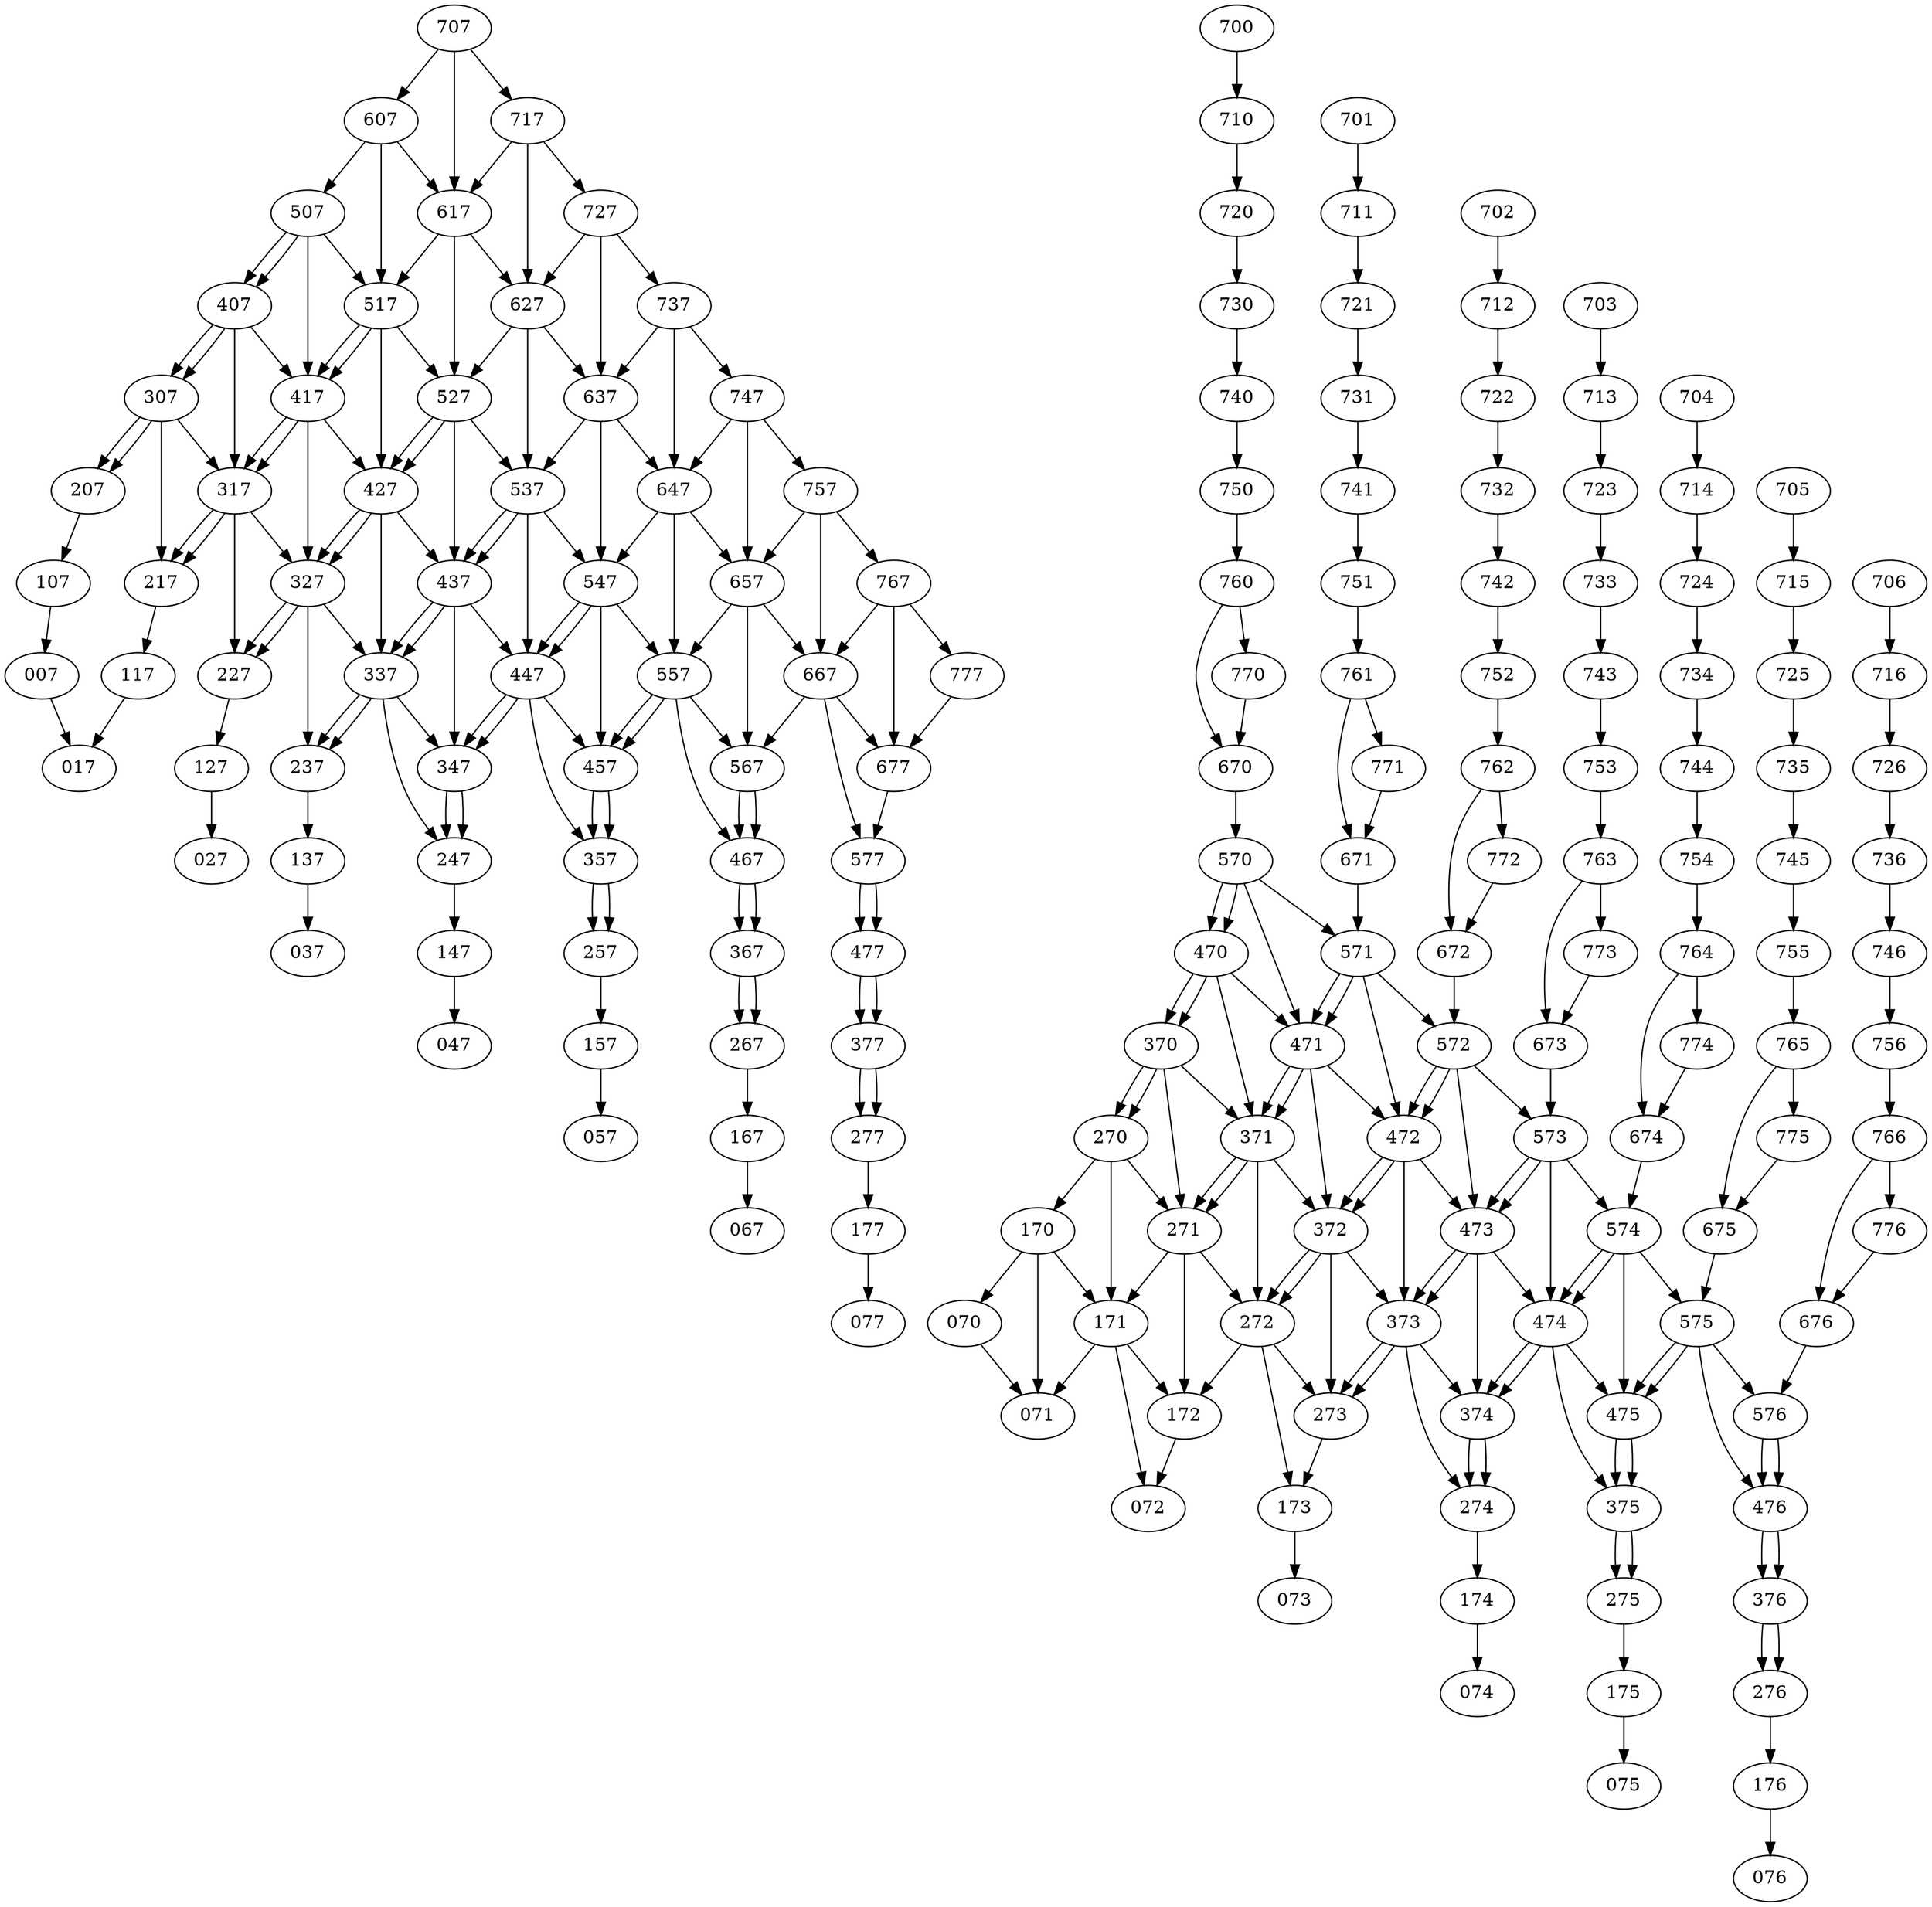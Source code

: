digraph G{

{node_1 [label="007"];
node_2 [label="017"];
node_3 [label="027"];
node_4 [label="037"];
node_5 [label="047"];
node_6 [label="057"];
node_7 [label="067"];
node_8 [label="070"];
node_9 [label="071"];
node_10 [label="072"];
node_11 [label="073"];
node_12 [label="074"];
node_13 [label="075"];
node_14 [label="076"];
node_15 [label="077"];
node_16 [label="107"];
node_17 [label="117"];
node_18 [label="127"];
node_19 [label="137"];
node_20 [label="147"];
node_21 [label="157"];
node_22 [label="167"];
node_23 [label="170"];
node_24 [label="171"];
node_25 [label="172"];
node_26 [label="173"];
node_27 [label="174"];
node_28 [label="175"];
node_29 [label="176"];
node_30 [label="177"];
node_31 [label="207"];
node_32 [label="217"];
node_33 [label="227"];
node_34 [label="237"];
node_35 [label="247"];
node_36 [label="257"];
node_37 [label="267"];
node_38 [label="270"];
node_39 [label="271"];
node_40 [label="272"];
node_41 [label="273"];
node_42 [label="274"];
node_43 [label="275"];
node_44 [label="276"];
node_45 [label="277"];
node_46 [label="307"];
node_47 [label="317"];
node_48 [label="327"];
node_49 [label="337"];
node_50 [label="347"];
node_51 [label="357"];
node_52 [label="367"];
node_53 [label="370"];
node_54 [label="371"];
node_55 [label="372"];
node_56 [label="373"];
node_57 [label="374"];
node_58 [label="375"];
node_59 [label="376"];
node_60 [label="377"];
node_61 [label="407"];
node_62 [label="417"];
node_63 [label="427"];
node_64 [label="437"];
node_65 [label="447"];
node_66 [label="457"];
node_67 [label="467"];
node_68 [label="470"];
node_69 [label="471"];
node_70 [label="472"];
node_71 [label="473"];
node_72 [label="474"];
node_73 [label="475"];
node_74 [label="476"];
node_75 [label="477"];
node_76 [label="507"];
node_77 [label="517"];
node_78 [label="527"];
node_79 [label="537"];
node_80 [label="547"];
node_81 [label="557"];
node_82 [label="567"];
node_83 [label="570"];
node_84 [label="571"];
node_85 [label="572"];
node_86 [label="573"];
node_87 [label="574"];
node_88 [label="575"];
node_89 [label="576"];
node_90 [label="577"];
node_91 [label="607"];
node_92 [label="617"];
node_93 [label="627"];
node_94 [label="637"];
node_95 [label="647"];
node_96 [label="657"];
node_97 [label="667"];
node_98 [label="670"];
node_99 [label="671"];
node_100 [label="672"];
node_101 [label="673"];
node_102 [label="674"];
node_103 [label="675"];
node_104 [label="676"];
node_105 [label="677"];
node_106 [label="700"];
node_107 [label="701"];
node_108 [label="702"];
node_109 [label="703"];
node_110 [label="704"];
node_111 [label="705"];
node_112 [label="706"];
node_113 [label="707"];
node_114 [label="710"];
node_115 [label="711"];
node_116 [label="712"];
node_117 [label="713"];
node_118 [label="714"];
node_119 [label="715"];
node_120 [label="716"];
node_121 [label="717"];
node_122 [label="720"];
node_123 [label="721"];
node_124 [label="722"];
node_125 [label="723"];
node_126 [label="724"];
node_127 [label="725"];
node_128 [label="726"];
node_129 [label="727"];
node_130 [label="730"];
node_131 [label="731"];
node_132 [label="732"];
node_133 [label="733"];
node_134 [label="734"];
node_135 [label="735"];
node_136 [label="736"];
node_137 [label="737"];
node_138 [label="740"];
node_139 [label="741"];
node_140 [label="742"];
node_141 [label="743"];
node_142 [label="744"];
node_143 [label="745"];
node_144 [label="746"];
node_145 [label="747"];
node_146 [label="750"];
node_147 [label="751"];
node_148 [label="752"];
node_149 [label="753"];
node_150 [label="754"];
node_151 [label="755"];
node_152 [label="756"];
node_153 [label="757"];
node_154 [label="760"];
node_155 [label="761"];
node_156 [label="762"];
node_157 [label="763"];
node_158 [label="764"];
node_159 [label="765"];
node_160 [label="766"];
node_161 [label="767"];
node_162 [label="770"];
node_163 [label="771"];
node_164 [label="772"];
node_165 [label="773"];
node_166 [label="774"];
node_167 [label="775"];
node_168 [label="776"];
node_169 [label="777"];
}
node_1->node_2[penwidth=1]
node_8->node_9[penwidth=1]
node_16->node_1[penwidth=1]
node_17->node_2[penwidth=1]
node_18->node_3[penwidth=1]
node_19->node_4[penwidth=1]
node_20->node_5[penwidth=1]
node_21->node_6[penwidth=1]
node_22->node_7[penwidth=1]
node_23->node_8[penwidth=1]
node_23->node_24[penwidth=1]
node_23->node_9[penwidth=1]
node_24->node_9[penwidth=1]
node_24->node_25[penwidth=1]
node_24->node_10[penwidth=1]
node_25->node_10[penwidth=1]
node_26->node_11[penwidth=1]
node_27->node_12[penwidth=1]
node_28->node_13[penwidth=1]
node_29->node_14[penwidth=1]
node_30->node_15[penwidth=1]
node_31->node_16[penwidth=1]
node_32->node_17[penwidth=1]
node_33->node_18[penwidth=1]
node_34->node_19[penwidth=1]
node_35->node_20[penwidth=1]
node_36->node_21[penwidth=1]
node_37->node_22[penwidth=1]
node_38->node_23[penwidth=1]
node_38->node_39[penwidth=1]
node_38->node_24[penwidth=1]
node_39->node_24[penwidth=1]
node_39->node_40[penwidth=1]
node_39->node_25[penwidth=1]
node_40->node_25[penwidth=1]
node_40->node_41[penwidth=1]
node_40->node_26[penwidth=1]
node_41->node_26[penwidth=1]
node_42->node_27[penwidth=1]
node_43->node_28[penwidth=1]
node_44->node_29[penwidth=1]
node_45->node_30[penwidth=1]
node_46->node_31[penwidth=1]
node_46->node_47[penwidth=1]
node_46->node_32[penwidth=1]
node_46->node_31[penwidth=1]
node_47->node_32[penwidth=1]
node_47->node_48[penwidth=1]
node_47->node_33[penwidth=1]
node_47->node_32[penwidth=1]
node_48->node_33[penwidth=1]
node_48->node_49[penwidth=1]
node_48->node_34[penwidth=1]
node_48->node_33[penwidth=1]
node_49->node_34[penwidth=1]
node_49->node_50[penwidth=1]
node_49->node_35[penwidth=1]
node_49->node_34[penwidth=1]
node_50->node_35[penwidth=1]
node_50->node_35[penwidth=1]
node_51->node_36[penwidth=1]
node_51->node_36[penwidth=1]
node_52->node_37[penwidth=1]
node_52->node_37[penwidth=1]
node_53->node_38[penwidth=1]
node_53->node_38[penwidth=1]
node_53->node_54[penwidth=1]
node_53->node_39[penwidth=1]
node_54->node_39[penwidth=1]
node_54->node_39[penwidth=1]
node_54->node_55[penwidth=1]
node_54->node_40[penwidth=1]
node_55->node_40[penwidth=1]
node_55->node_40[penwidth=1]
node_55->node_56[penwidth=1]
node_55->node_41[penwidth=1]
node_56->node_41[penwidth=1]
node_56->node_41[penwidth=1]
node_56->node_57[penwidth=1]
node_56->node_42[penwidth=1]
node_57->node_42[penwidth=1]
node_57->node_42[penwidth=1]
node_58->node_43[penwidth=1]
node_58->node_43[penwidth=1]
node_59->node_44[penwidth=1]
node_59->node_44[penwidth=1]
node_60->node_45[penwidth=1]
node_60->node_45[penwidth=1]
node_61->node_46[penwidth=1]
node_61->node_62[penwidth=1]
node_61->node_47[penwidth=1]
node_61->node_46[penwidth=1]
node_62->node_47[penwidth=1]
node_62->node_63[penwidth=1]
node_62->node_48[penwidth=1]
node_62->node_47[penwidth=1]
node_63->node_48[penwidth=1]
node_63->node_64[penwidth=1]
node_63->node_49[penwidth=1]
node_63->node_48[penwidth=1]
node_64->node_49[penwidth=1]
node_64->node_65[penwidth=1]
node_64->node_50[penwidth=1]
node_64->node_49[penwidth=1]
node_65->node_50[penwidth=1]
node_65->node_66[penwidth=1]
node_65->node_51[penwidth=1]
node_65->node_50[penwidth=1]
node_66->node_51[penwidth=1]
node_66->node_51[penwidth=1]
node_67->node_52[penwidth=1]
node_67->node_52[penwidth=1]
node_68->node_53[penwidth=1]
node_68->node_53[penwidth=1]
node_68->node_69[penwidth=1]
node_68->node_54[penwidth=1]
node_69->node_54[penwidth=1]
node_69->node_54[penwidth=1]
node_69->node_70[penwidth=1]
node_69->node_55[penwidth=1]
node_70->node_55[penwidth=1]
node_70->node_55[penwidth=1]
node_70->node_71[penwidth=1]
node_70->node_56[penwidth=1]
node_71->node_56[penwidth=1]
node_71->node_56[penwidth=1]
node_71->node_72[penwidth=1]
node_71->node_57[penwidth=1]
node_72->node_57[penwidth=1]
node_72->node_57[penwidth=1]
node_72->node_73[penwidth=1]
node_72->node_58[penwidth=1]
node_73->node_58[penwidth=1]
node_73->node_58[penwidth=1]
node_74->node_59[penwidth=1]
node_74->node_59[penwidth=1]
node_75->node_60[penwidth=1]
node_75->node_60[penwidth=1]
node_76->node_61[penwidth=1]
node_76->node_77[penwidth=1]
node_76->node_62[penwidth=1]
node_76->node_61[penwidth=1]
node_77->node_62[penwidth=1]
node_77->node_78[penwidth=1]
node_77->node_63[penwidth=1]
node_77->node_62[penwidth=1]
node_78->node_63[penwidth=1]
node_78->node_79[penwidth=1]
node_78->node_64[penwidth=1]
node_78->node_63[penwidth=1]
node_79->node_64[penwidth=1]
node_79->node_80[penwidth=1]
node_79->node_65[penwidth=1]
node_79->node_64[penwidth=1]
node_80->node_65[penwidth=1]
node_80->node_81[penwidth=1]
node_80->node_66[penwidth=1]
node_80->node_65[penwidth=1]
node_81->node_66[penwidth=1]
node_81->node_82[penwidth=1]
node_81->node_67[penwidth=1]
node_81->node_66[penwidth=1]
node_82->node_67[penwidth=1]
node_82->node_67[penwidth=1]
node_83->node_68[penwidth=1]
node_83->node_68[penwidth=1]
node_83->node_84[penwidth=1]
node_83->node_69[penwidth=1]
node_84->node_69[penwidth=1]
node_84->node_69[penwidth=1]
node_84->node_85[penwidth=1]
node_84->node_70[penwidth=1]
node_85->node_70[penwidth=1]
node_85->node_70[penwidth=1]
node_85->node_86[penwidth=1]
node_85->node_71[penwidth=1]
node_86->node_71[penwidth=1]
node_86->node_71[penwidth=1]
node_86->node_87[penwidth=1]
node_86->node_72[penwidth=1]
node_87->node_72[penwidth=1]
node_87->node_72[penwidth=1]
node_87->node_88[penwidth=1]
node_87->node_73[penwidth=1]
node_88->node_73[penwidth=1]
node_88->node_73[penwidth=1]
node_88->node_89[penwidth=1]
node_88->node_74[penwidth=1]
node_89->node_74[penwidth=1]
node_89->node_74[penwidth=1]
node_90->node_75[penwidth=1]
node_90->node_75[penwidth=1]
node_91->node_76[penwidth=1]
node_91->node_92[penwidth=1]
node_91->node_77[penwidth=1]
node_92->node_77[penwidth=1]
node_92->node_93[penwidth=1]
node_92->node_78[penwidth=1]
node_93->node_78[penwidth=1]
node_93->node_94[penwidth=1]
node_93->node_79[penwidth=1]
node_94->node_79[penwidth=1]
node_94->node_95[penwidth=1]
node_94->node_80[penwidth=1]
node_95->node_80[penwidth=1]
node_95->node_96[penwidth=1]
node_95->node_81[penwidth=1]
node_96->node_81[penwidth=1]
node_96->node_97[penwidth=1]
node_96->node_82[penwidth=1]
node_97->node_82[penwidth=1]
node_97->node_105[penwidth=1]
node_97->node_90[penwidth=1]
node_98->node_83[penwidth=1]
node_99->node_84[penwidth=1]
node_100->node_85[penwidth=1]
node_101->node_86[penwidth=1]
node_102->node_87[penwidth=1]
node_103->node_88[penwidth=1]
node_104->node_89[penwidth=1]
node_105->node_90[penwidth=1]
node_106->node_114[penwidth=1]
node_107->node_115[penwidth=1]
node_108->node_116[penwidth=1]
node_109->node_117[penwidth=1]
node_110->node_118[penwidth=1]
node_111->node_119[penwidth=1]
node_112->node_120[penwidth=1]
node_113->node_91[penwidth=1]
node_113->node_121[penwidth=1]
node_113->node_92[penwidth=1]
node_114->node_122[penwidth=1]
node_115->node_123[penwidth=1]
node_116->node_124[penwidth=1]
node_117->node_125[penwidth=1]
node_118->node_126[penwidth=1]
node_119->node_127[penwidth=1]
node_120->node_128[penwidth=1]
node_121->node_92[penwidth=1]
node_121->node_129[penwidth=1]
node_121->node_93[penwidth=1]
node_122->node_130[penwidth=1]
node_123->node_131[penwidth=1]
node_124->node_132[penwidth=1]
node_125->node_133[penwidth=1]
node_126->node_134[penwidth=1]
node_127->node_135[penwidth=1]
node_128->node_136[penwidth=1]
node_129->node_93[penwidth=1]
node_129->node_137[penwidth=1]
node_129->node_94[penwidth=1]
node_130->node_138[penwidth=1]
node_131->node_139[penwidth=1]
node_132->node_140[penwidth=1]
node_133->node_141[penwidth=1]
node_134->node_142[penwidth=1]
node_135->node_143[penwidth=1]
node_136->node_144[penwidth=1]
node_137->node_94[penwidth=1]
node_137->node_145[penwidth=1]
node_137->node_95[penwidth=1]
node_138->node_146[penwidth=1]
node_139->node_147[penwidth=1]
node_140->node_148[penwidth=1]
node_141->node_149[penwidth=1]
node_142->node_150[penwidth=1]
node_143->node_151[penwidth=1]
node_144->node_152[penwidth=1]
node_145->node_95[penwidth=1]
node_145->node_153[penwidth=1]
node_145->node_96[penwidth=1]
node_146->node_154[penwidth=1]
node_147->node_155[penwidth=1]
node_148->node_156[penwidth=1]
node_149->node_157[penwidth=1]
node_150->node_158[penwidth=1]
node_151->node_159[penwidth=1]
node_152->node_160[penwidth=1]
node_153->node_96[penwidth=1]
node_153->node_161[penwidth=1]
node_153->node_97[penwidth=1]
node_154->node_162[penwidth=1]
node_154->node_98[penwidth=1]
node_155->node_163[penwidth=1]
node_155->node_99[penwidth=1]
node_156->node_164[penwidth=1]
node_156->node_100[penwidth=1]
node_157->node_165[penwidth=1]
node_157->node_101[penwidth=1]
node_158->node_166[penwidth=1]
node_158->node_102[penwidth=1]
node_159->node_167[penwidth=1]
node_159->node_103[penwidth=1]
node_160->node_168[penwidth=1]
node_160->node_104[penwidth=1]
node_161->node_97[penwidth=1]
node_161->node_169[penwidth=1]
node_161->node_105[penwidth=1]
node_162->node_98[penwidth=1]
node_163->node_99[penwidth=1]
node_164->node_100[penwidth=1]
node_165->node_101[penwidth=1]
node_166->node_102[penwidth=1]
node_167->node_103[penwidth=1]
node_168->node_104[penwidth=1]
node_169->node_105[penwidth=1]
}
